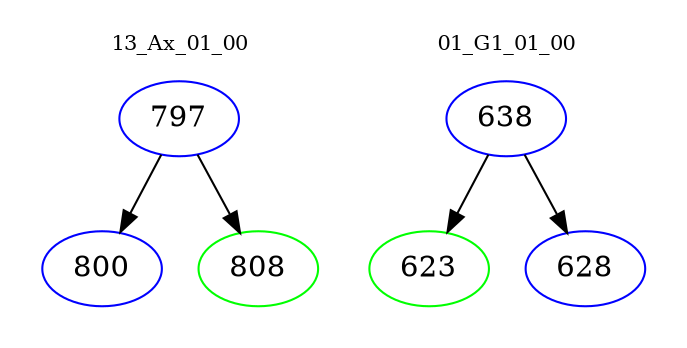 digraph{
subgraph cluster_0 {
color = white
label = "13_Ax_01_00";
fontsize=10;
T0_797 [label="797", color="blue"]
T0_797 -> T0_800 [color="black"]
T0_800 [label="800", color="blue"]
T0_797 -> T0_808 [color="black"]
T0_808 [label="808", color="green"]
}
subgraph cluster_1 {
color = white
label = "01_G1_01_00";
fontsize=10;
T1_638 [label="638", color="blue"]
T1_638 -> T1_623 [color="black"]
T1_623 [label="623", color="green"]
T1_638 -> T1_628 [color="black"]
T1_628 [label="628", color="blue"]
}
}

